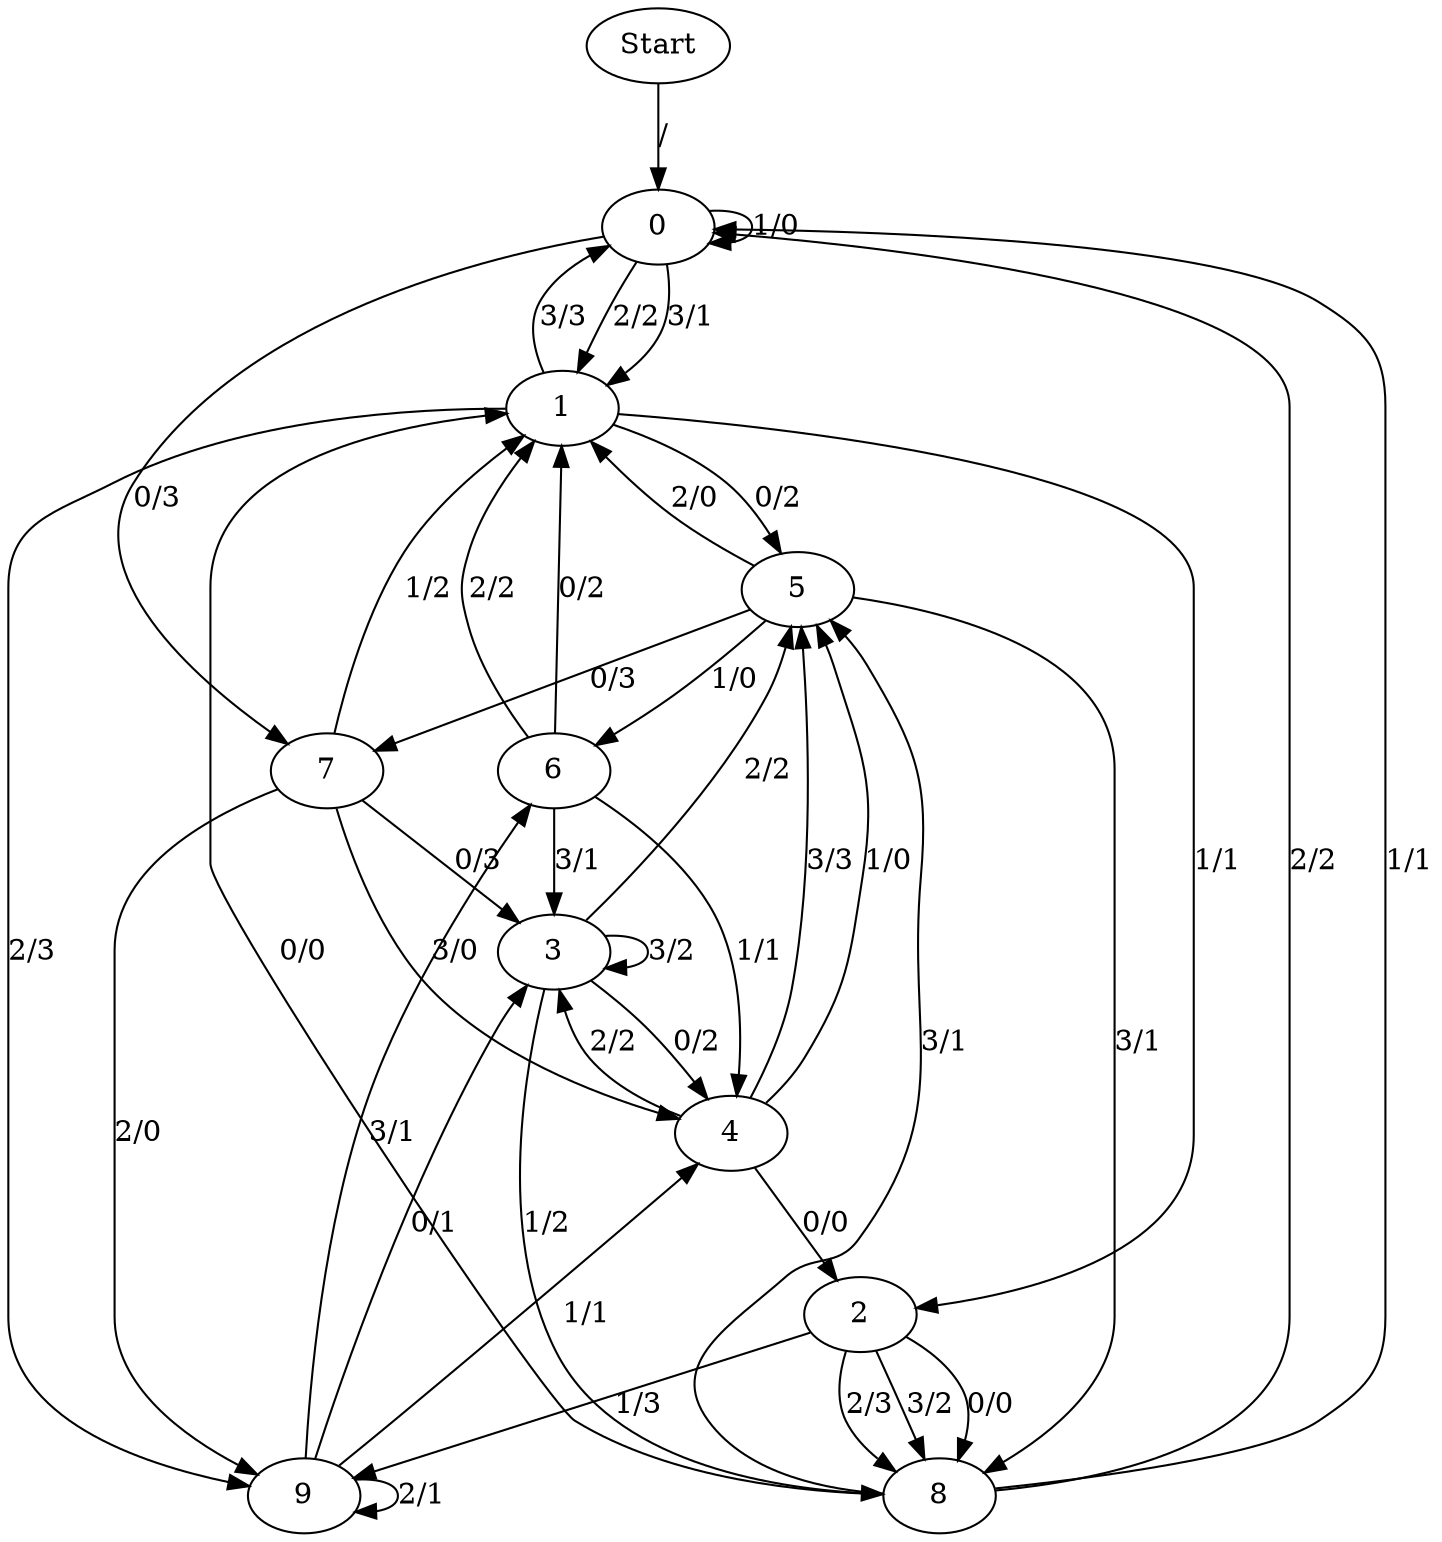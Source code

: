 digraph {
	Start -> 0 [label="/"]
	0 -> 0 [label="1/0"]
	0 -> 1 [label="2/2"]
	0 -> 1 [label="3/1"]
	0 -> 7 [label="0/3"]
	2 -> 8 [label="2/3"]
	2 -> 8 [label="3/2"]
	2 -> 8 [label="0/0"]
	2 -> 9 [label="1/3"]
	8 -> 5 [label="3/1"]
	8 -> 1 [label="0/0"]
	8 -> 0 [label="1/1"]
	8 -> 0 [label="2/2"]
	1 -> 9 [label="2/3"]
	1 -> 0 [label="3/3"]
	1 -> 5 [label="0/2"]
	1 -> 2 [label="1/1"]
	5 -> 7 [label="0/3"]
	5 -> 6 [label="1/0"]
	5 -> 1 [label="2/0"]
	5 -> 8 [label="3/1"]
	7 -> 9 [label="2/0"]
	7 -> 4 [label="3/0"]
	7 -> 3 [label="0/3"]
	7 -> 1 [label="1/2"]
	9 -> 4 [label="1/1"]
	9 -> 9 [label="2/1"]
	9 -> 6 [label="3/1"]
	9 -> 3 [label="0/1"]
	6 -> 4 [label="1/1"]
	6 -> 1 [label="2/2"]
	6 -> 3 [label="3/1"]
	6 -> 1 [label="0/2"]
	3 -> 8 [label="1/2"]
	3 -> 5 [label="2/2"]
	3 -> 3 [label="3/2"]
	3 -> 4 [label="0/2"]
	4 -> 5 [label="3/3"]
	4 -> 2 [label="0/0"]
	4 -> 5 [label="1/0"]
	4 -> 3 [label="2/2"]
}